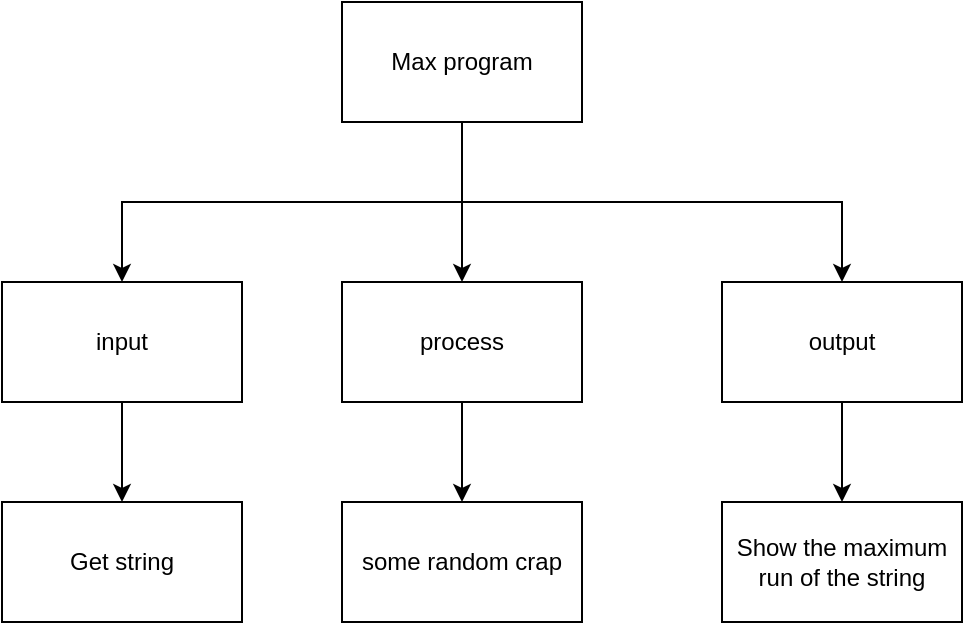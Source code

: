 <mxfile>
    <diagram id="3Yc8FjhEZK1uIdUHcwlz" name="Page-1">
        <mxGraphModel dx="834" dy="711" grid="1" gridSize="10" guides="1" tooltips="1" connect="1" arrows="1" fold="1" page="1" pageScale="1" pageWidth="827" pageHeight="1169" math="0" shadow="0">
            <root>
                <mxCell id="0"/>
                <mxCell id="1" parent="0"/>
                <mxCell id="3" style="edgeStyle=elbowEdgeStyle;html=1;rounded=0;elbow=vertical;" edge="1" parent="1" source="2" target="4">
                    <mxGeometry relative="1" as="geometry">
                        <mxPoint x="400" y="240" as="targetPoint"/>
                    </mxGeometry>
                </mxCell>
                <mxCell id="7" style="edgeStyle=none;html=1;entryX=0.5;entryY=0;entryDx=0;entryDy=0;" edge="1" parent="1" source="2" target="8">
                    <mxGeometry relative="1" as="geometry">
                        <mxPoint x="400" y="270" as="targetPoint"/>
                    </mxGeometry>
                </mxCell>
                <mxCell id="10" style="edgeStyle=elbowEdgeStyle;html=1;entryX=0.5;entryY=0;entryDx=0;entryDy=0;elbow=vertical;rounded=0;" edge="1" parent="1" source="2" target="9">
                    <mxGeometry relative="1" as="geometry"/>
                </mxCell>
                <mxCell id="2" value="Max program" style="rounded=0;whiteSpace=wrap;html=1;" vertex="1" parent="1">
                    <mxGeometry x="340" y="120" width="120" height="60" as="geometry"/>
                </mxCell>
                <mxCell id="6" style="edgeStyle=none;html=1;entryX=0.5;entryY=0;entryDx=0;entryDy=0;" edge="1" parent="1" source="4" target="5">
                    <mxGeometry relative="1" as="geometry"/>
                </mxCell>
                <mxCell id="4" value="input" style="rounded=0;whiteSpace=wrap;html=1;" vertex="1" parent="1">
                    <mxGeometry x="170" y="260" width="120" height="60" as="geometry"/>
                </mxCell>
                <mxCell id="5" value="Get string" style="rounded=0;whiteSpace=wrap;html=1;" vertex="1" parent="1">
                    <mxGeometry x="170" y="370" width="120" height="60" as="geometry"/>
                </mxCell>
                <mxCell id="11" style="edgeStyle=none;html=1;entryX=0.5;entryY=0;entryDx=0;entryDy=0;" edge="1" parent="1" source="8" target="12">
                    <mxGeometry relative="1" as="geometry">
                        <mxPoint x="400" y="370" as="targetPoint"/>
                    </mxGeometry>
                </mxCell>
                <mxCell id="8" value="process" style="rounded=0;whiteSpace=wrap;html=1;" vertex="1" parent="1">
                    <mxGeometry x="340" y="260" width="120" height="60" as="geometry"/>
                </mxCell>
                <mxCell id="14" style="edgeStyle=none;html=1;entryX=0.5;entryY=0;entryDx=0;entryDy=0;" edge="1" parent="1" source="9" target="15">
                    <mxGeometry relative="1" as="geometry">
                        <mxPoint x="600" y="380" as="targetPoint"/>
                    </mxGeometry>
                </mxCell>
                <mxCell id="9" value="output" style="rounded=0;whiteSpace=wrap;html=1;" vertex="1" parent="1">
                    <mxGeometry x="530" y="260" width="120" height="60" as="geometry"/>
                </mxCell>
                <mxCell id="12" value="some random crap" style="rounded=0;whiteSpace=wrap;html=1;" vertex="1" parent="1">
                    <mxGeometry x="340" y="370" width="120" height="60" as="geometry"/>
                </mxCell>
                <mxCell id="15" value="Show the maximum run of the string" style="rounded=0;whiteSpace=wrap;html=1;" vertex="1" parent="1">
                    <mxGeometry x="530" y="370" width="120" height="60" as="geometry"/>
                </mxCell>
            </root>
        </mxGraphModel>
    </diagram>
</mxfile>